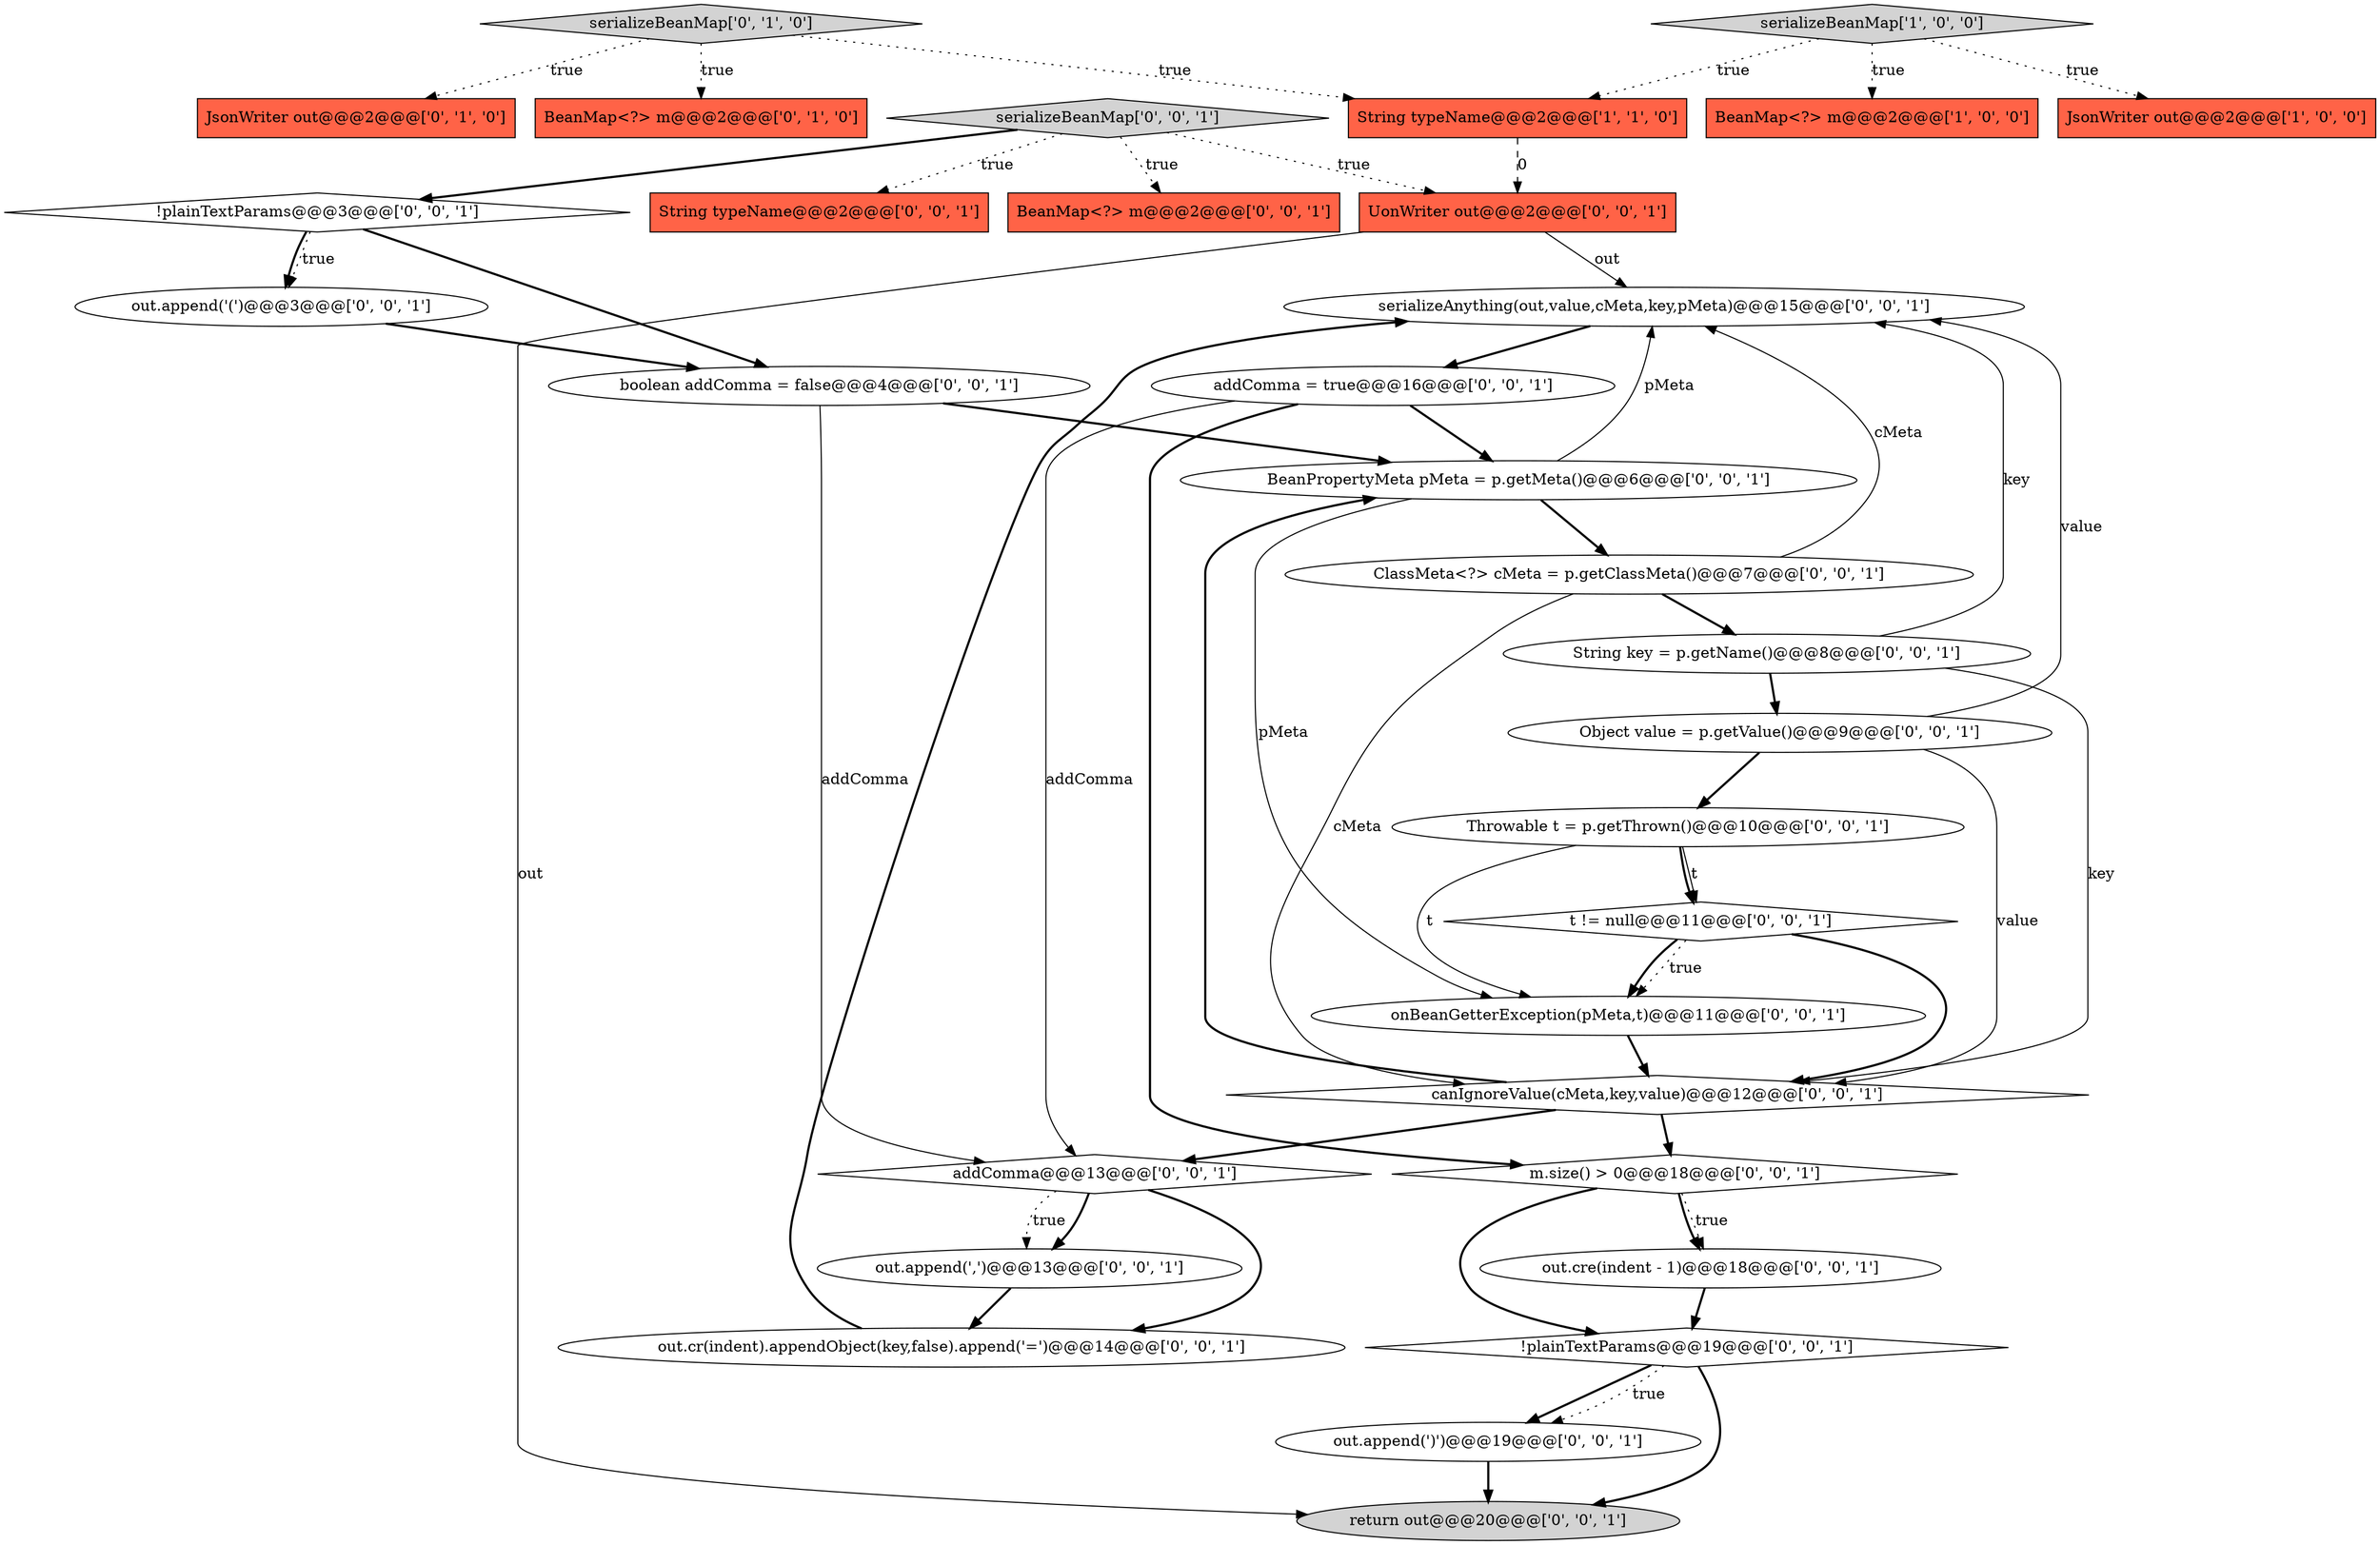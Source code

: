 digraph {
6 [style = filled, label = "serializeBeanMap['0', '1', '0']", fillcolor = lightgray, shape = diamond image = "AAA0AAABBB2BBB"];
26 [style = filled, label = "BeanMap<?> m@@@2@@@['0', '0', '1']", fillcolor = tomato, shape = box image = "AAA0AAABBB3BBB"];
18 [style = filled, label = "Throwable t = p.getThrown()@@@10@@@['0', '0', '1']", fillcolor = white, shape = ellipse image = "AAA0AAABBB3BBB"];
22 [style = filled, label = "out.append('(')@@@3@@@['0', '0', '1']", fillcolor = white, shape = ellipse image = "AAA0AAABBB3BBB"];
23 [style = filled, label = "out.append(',')@@@13@@@['0', '0', '1']", fillcolor = white, shape = ellipse image = "AAA0AAABBB3BBB"];
28 [style = filled, label = "out.cre(indent - 1)@@@18@@@['0', '0', '1']", fillcolor = white, shape = ellipse image = "AAA0AAABBB3BBB"];
14 [style = filled, label = "String typeName@@@2@@@['0', '0', '1']", fillcolor = tomato, shape = box image = "AAA0AAABBB3BBB"];
12 [style = filled, label = "!plainTextParams@@@19@@@['0', '0', '1']", fillcolor = white, shape = diamond image = "AAA0AAABBB3BBB"];
30 [style = filled, label = "canIgnoreValue(cMeta,key,value)@@@12@@@['0', '0', '1']", fillcolor = white, shape = diamond image = "AAA0AAABBB3BBB"];
2 [style = filled, label = "serializeBeanMap['1', '0', '0']", fillcolor = lightgray, shape = diamond image = "AAA0AAABBB1BBB"];
16 [style = filled, label = "t != null@@@11@@@['0', '0', '1']", fillcolor = white, shape = diamond image = "AAA0AAABBB3BBB"];
1 [style = filled, label = "BeanMap<?> m@@@2@@@['1', '0', '0']", fillcolor = tomato, shape = box image = "AAA0AAABBB1BBB"];
15 [style = filled, label = "addComma@@@13@@@['0', '0', '1']", fillcolor = white, shape = diamond image = "AAA0AAABBB3BBB"];
31 [style = filled, label = "BeanPropertyMeta pMeta = p.getMeta()@@@6@@@['0', '0', '1']", fillcolor = white, shape = ellipse image = "AAA0AAABBB3BBB"];
25 [style = filled, label = "ClassMeta<?> cMeta = p.getClassMeta()@@@7@@@['0', '0', '1']", fillcolor = white, shape = ellipse image = "AAA0AAABBB3BBB"];
11 [style = filled, label = "out.cr(indent).appendObject(key,false).append('=')@@@14@@@['0', '0', '1']", fillcolor = white, shape = ellipse image = "AAA0AAABBB3BBB"];
19 [style = filled, label = "return out@@@20@@@['0', '0', '1']", fillcolor = lightgray, shape = ellipse image = "AAA0AAABBB3BBB"];
4 [style = filled, label = "JsonWriter out@@@2@@@['0', '1', '0']", fillcolor = tomato, shape = box image = "AAA0AAABBB2BBB"];
5 [style = filled, label = "BeanMap<?> m@@@2@@@['0', '1', '0']", fillcolor = tomato, shape = box image = "AAA0AAABBB2BBB"];
29 [style = filled, label = "UonWriter out@@@2@@@['0', '0', '1']", fillcolor = tomato, shape = box image = "AAA0AAABBB3BBB"];
7 [style = filled, label = "String key = p.getName()@@@8@@@['0', '0', '1']", fillcolor = white, shape = ellipse image = "AAA0AAABBB3BBB"];
3 [style = filled, label = "String typeName@@@2@@@['1', '1', '0']", fillcolor = tomato, shape = box image = "AAA0AAABBB1BBB"];
10 [style = filled, label = "out.append(')')@@@19@@@['0', '0', '1']", fillcolor = white, shape = ellipse image = "AAA0AAABBB3BBB"];
20 [style = filled, label = "addComma = true@@@16@@@['0', '0', '1']", fillcolor = white, shape = ellipse image = "AAA0AAABBB3BBB"];
9 [style = filled, label = "serializeAnything(out,value,cMeta,key,pMeta)@@@15@@@['0', '0', '1']", fillcolor = white, shape = ellipse image = "AAA0AAABBB3BBB"];
21 [style = filled, label = "m.size() > 0@@@18@@@['0', '0', '1']", fillcolor = white, shape = diamond image = "AAA0AAABBB3BBB"];
17 [style = filled, label = "!plainTextParams@@@3@@@['0', '0', '1']", fillcolor = white, shape = diamond image = "AAA0AAABBB3BBB"];
13 [style = filled, label = "onBeanGetterException(pMeta,t)@@@11@@@['0', '0', '1']", fillcolor = white, shape = ellipse image = "AAA0AAABBB3BBB"];
0 [style = filled, label = "JsonWriter out@@@2@@@['1', '0', '0']", fillcolor = tomato, shape = box image = "AAA0AAABBB1BBB"];
27 [style = filled, label = "boolean addComma = false@@@4@@@['0', '0', '1']", fillcolor = white, shape = ellipse image = "AAA0AAABBB3BBB"];
24 [style = filled, label = "serializeBeanMap['0', '0', '1']", fillcolor = lightgray, shape = diamond image = "AAA0AAABBB3BBB"];
8 [style = filled, label = "Object value = p.getValue()@@@9@@@['0', '0', '1']", fillcolor = white, shape = ellipse image = "AAA0AAABBB3BBB"];
2->3 [style = dotted, label="true"];
3->29 [style = dashed, label="0"];
8->9 [style = solid, label="value"];
15->23 [style = bold, label=""];
25->30 [style = solid, label="cMeta"];
16->13 [style = bold, label=""];
2->0 [style = dotted, label="true"];
25->9 [style = solid, label="cMeta"];
31->25 [style = bold, label=""];
24->14 [style = dotted, label="true"];
7->30 [style = solid, label="key"];
16->13 [style = dotted, label="true"];
8->18 [style = bold, label=""];
24->29 [style = dotted, label="true"];
10->19 [style = bold, label=""];
27->31 [style = bold, label=""];
18->16 [style = solid, label="t"];
9->20 [style = bold, label=""];
20->31 [style = bold, label=""];
13->30 [style = bold, label=""];
18->13 [style = solid, label="t"];
28->12 [style = bold, label=""];
17->22 [style = bold, label=""];
7->8 [style = bold, label=""];
25->7 [style = bold, label=""];
11->9 [style = bold, label=""];
21->28 [style = dotted, label="true"];
21->28 [style = bold, label=""];
31->13 [style = solid, label="pMeta"];
21->12 [style = bold, label=""];
20->21 [style = bold, label=""];
20->15 [style = solid, label="addComma"];
30->21 [style = bold, label=""];
12->10 [style = bold, label=""];
15->11 [style = bold, label=""];
6->4 [style = dotted, label="true"];
12->10 [style = dotted, label="true"];
22->27 [style = bold, label=""];
24->26 [style = dotted, label="true"];
2->1 [style = dotted, label="true"];
30->31 [style = bold, label=""];
31->9 [style = solid, label="pMeta"];
16->30 [style = bold, label=""];
24->17 [style = bold, label=""];
30->15 [style = bold, label=""];
29->19 [style = solid, label="out"];
17->22 [style = dotted, label="true"];
7->9 [style = solid, label="key"];
27->15 [style = solid, label="addComma"];
15->23 [style = dotted, label="true"];
17->27 [style = bold, label=""];
6->3 [style = dotted, label="true"];
23->11 [style = bold, label=""];
12->19 [style = bold, label=""];
29->9 [style = solid, label="out"];
8->30 [style = solid, label="value"];
6->5 [style = dotted, label="true"];
18->16 [style = bold, label=""];
}
